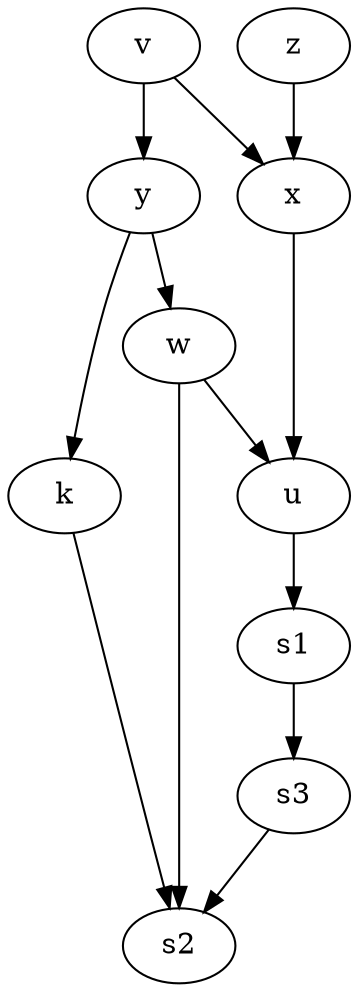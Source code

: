 digraph test_desc {
  v -> y;
  v -> x;
  y -> k;
  y -> w;
  k -> s2;
  z -> x;
  x -> u;
  w -> u;
  w -> s2;
  u -> s1;
  s1 -> s3;
  s3 -> s2;
}
